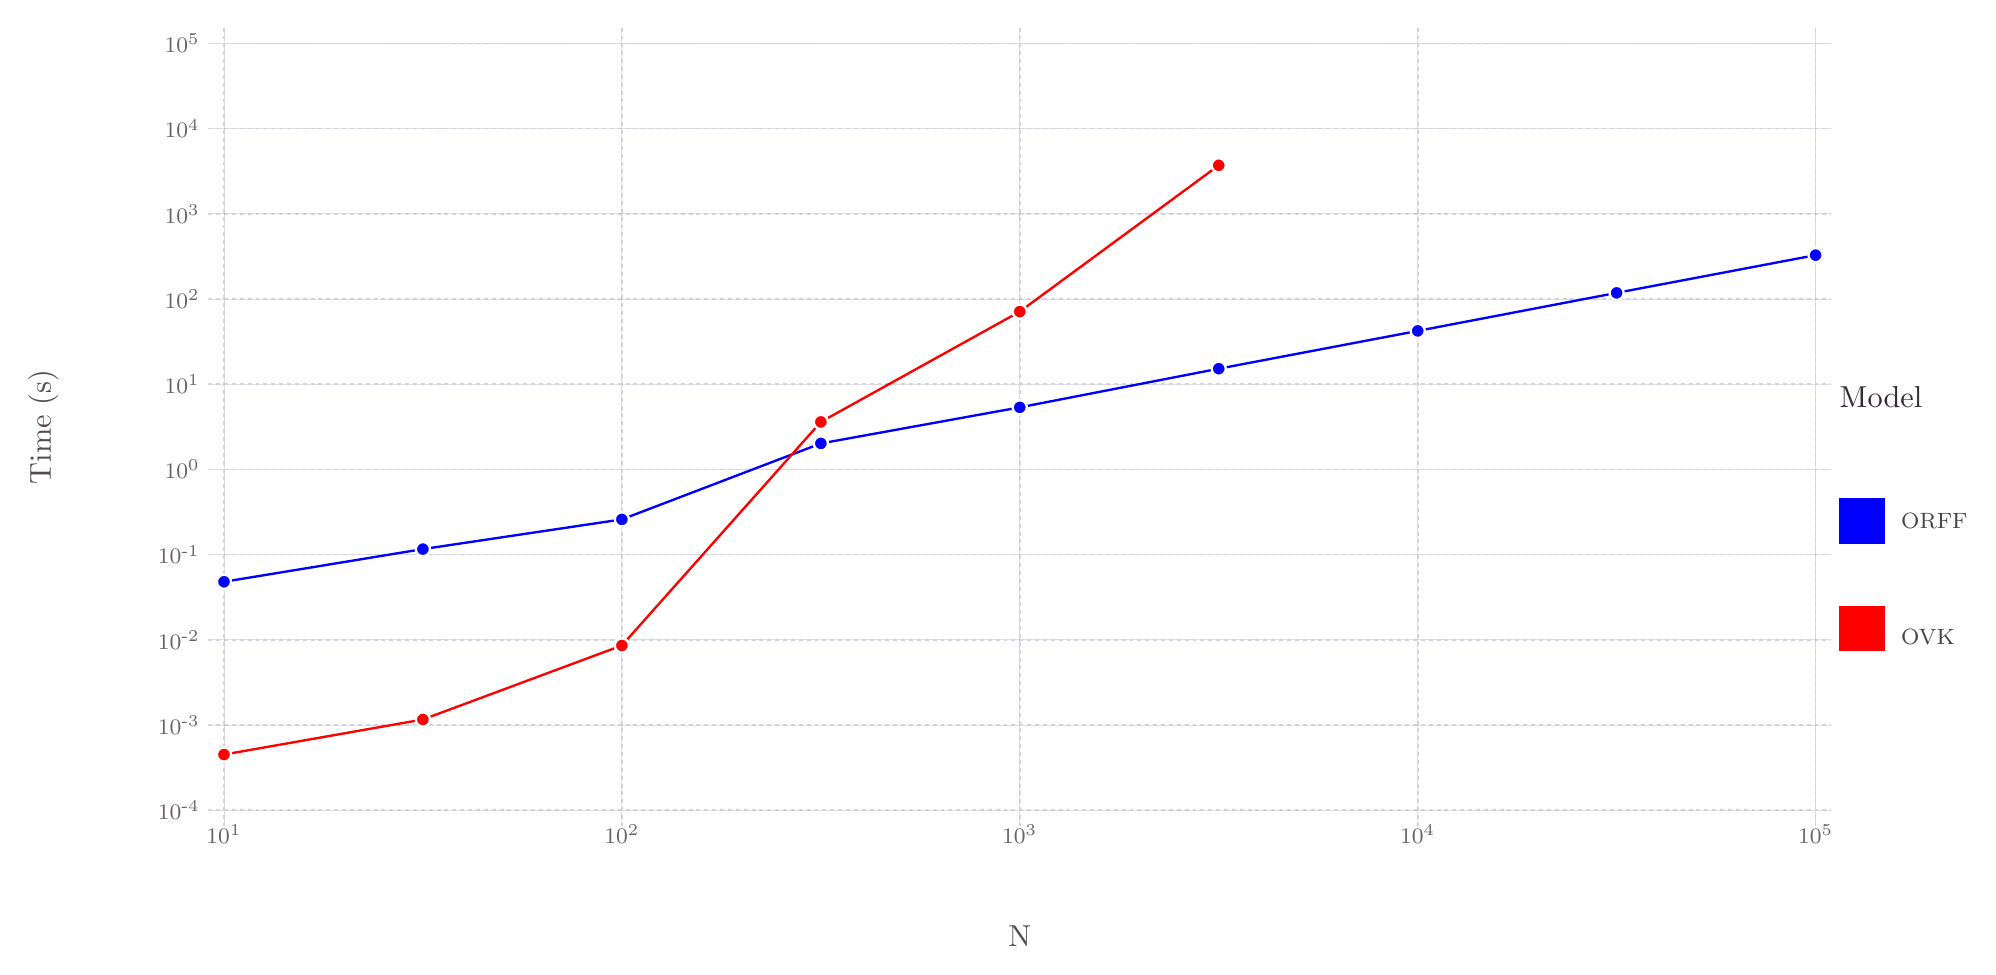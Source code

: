 \begin{tikzpicture}[x=1mm,y=-1mm]
\definecolor{mycolorFF0000}{rgb}{1,0,0}
\definecolor{mycolor6C606B}{rgb}{0.42,0.38,0.42}
\definecolor{mycolor0000FF}{rgb}{0,0,1}
\definecolor{mycolor4C404B}{rgb}{0.3,0.25,0.29}
\definecolor{mycolor362A35}{rgb}{0.21,0.16,0.21}
\definecolor{mycolor000000}{rgb}{0,0,0}
\definecolor{mycolor564A55}{rgb}{0.34,0.29,0.33}
\definecolor{mycolorD0D0E0}{rgb}{0.82,0.82,0.88}
\definecolor{mycolorFFFFFF}{rgb}{1,1,1}
\begin{scope}
\begin{scope}
% \fontspec{PT Sans}
\draw (123.81,120.39) node [text=mycolor564A55,draw=mycolor000000,draw opacity=0,rotate around={-0: (0,1.81)},inner sep=0.0]{\fontsize{3.88mm}{4.66mm}\selectfont $\text{N}$};
\end{scope}
\begin{scope}
% \fontspec{PT Sans Caption}
\draw (22.75,107.38) node [text=mycolor6C606B,rotate around={-0: (101.07,2)},inner sep=0.0]{\fontsize{2.82mm}{3.39mm}\selectfont $\text{10}^{\text{1}}\text{}$};
\draw (73.28,107.38) node [text=mycolor6C606B,rotate around={-0: (50.53,2)},inner sep=0.0]{\fontsize{2.82mm}{3.39mm}\selectfont $\text{10}^{\text{2}}\text{}$};
\draw (123.81,107.38) node [text=mycolor6C606B,rotate around={-0: (0,2)},inner sep=0.0]{\fontsize{2.82mm}{3.39mm}\selectfont $\text{10}^{\text{3}}\text{}$};
\draw (174.35,107.38) node [text=mycolor6C606B,rotate around={-0: (-50.53,2)},inner sep=0.0]{\fontsize{2.82mm}{3.39mm}\selectfont $\text{10}^{\text{4}}\text{}$};
\draw (224.88,107.38) node [text=mycolor6C606B,rotate around={-0: (-101.07,2)},inner sep=0.0]{\fontsize{2.82mm}{3.39mm}\selectfont $\text{10}^{\text{5}}\text{}$};
\end{scope}
\begin{scope}
\begin{scope}
% \fontspec{PT Sans}
\draw (235.69,67.69) node [text=mycolor4C404B,rotate around={-0: (7.25,0)},right,inner sep=0.0]{\fontsize{2.82mm}{3.39mm}\selectfont $\text{ORFF}$};
\draw (235.69,82.32) node [text=mycolor4C404B,rotate around={-0: (7.25,-3.63)},right,inner sep=0.0]{\fontsize{2.82mm}{3.39mm}\selectfont $\text{OVK}$};
\end{scope}
\begin{scope}
\path [fill=mycolor0000FF,draw=mycolor000000,draw opacity=0] (227.88,64.78) rectangle +(5.81,5.81);
\path [fill=mycolorFF0000,draw=mycolor000000,draw opacity=0] (227.88,78.41) rectangle +(5.81,5.81);
\end{scope}
\begin{scope}
% \fontspec{PT Sans}
\draw (227.88,51.87) node [text=mycolor362A35,draw=mycolor000000,draw opacity=0,rotate around={-0: (11.06,0.19)},right,inner sep=0.0]{\fontsize{3.88mm}{4.66mm}\selectfont $\text{Model}$};
\end{scope}
\end{scope}
\begin{scope}
\clip  (20.75,5) -- (226.88,5) -- (226.88,106.38) -- (20.75,106.38);
\begin{scope}
\clip  (20.75,5) -- (226.88,5) -- (226.88,106.38) -- (20.75,106.38);
\path [fill=mycolor000000,fill opacity=0,draw=mycolor000000,draw opacity=0] (20.75,5) rectangle +(206.14,101.38);
\end{scope}
\begin{scope}
[dash pattern=on 0.5mm off 0.5mm,line width=0.2mm]
\path [fill=mycolor000000,draw=mycolorD0D0E0]  (20.75,104.38) -- (226.88,104.38);
\path [fill=mycolor000000,draw=mycolorD0D0E0]  (20.75,93.56) -- (226.88,93.56);
\path [fill=mycolor000000,draw=mycolorD0D0E0]  (20.75,82.74) -- (226.88,82.74);
\path [fill=mycolor000000,draw=mycolorD0D0E0]  (20.75,71.92) -- (226.88,71.92);
\path [fill=mycolor000000,draw=mycolorD0D0E0]  (20.75,61.1) -- (226.88,61.1);
\path [fill=mycolor000000,draw=mycolorD0D0E0]  (20.75,50.28) -- (226.88,50.28);
\path [fill=mycolor000000,draw=mycolorD0D0E0]  (20.75,39.46) -- (226.88,39.46);
\path [fill=mycolor000000,draw=mycolorD0D0E0]  (20.75,28.64) -- (226.88,28.64);
\path [fill=mycolor000000,draw=mycolorD0D0E0]  (20.75,17.82) -- (226.88,17.82);
\path [fill=mycolor000000,draw=mycolorD0D0E0]  (20.75,7) -- (226.88,7);
\end{scope}
\begin{scope}
[dash pattern=on 0.5mm off 0.5mm,line width=0.2mm]
\path [fill=mycolor000000,draw=mycolorD0D0E0]  (22.75,5) -- (22.75,106.38);
\path [fill=mycolor000000,draw=mycolorD0D0E0]  (73.28,5) -- (73.28,106.38);
\path [fill=mycolor000000,draw=mycolorD0D0E0]  (123.81,5) -- (123.81,106.38);
\path [fill=mycolor000000,draw=mycolorD0D0E0]  (174.35,5) -- (174.35,106.38);
\path [fill=mycolor000000,draw=mycolorD0D0E0]  (224.88,5) -- (224.88,106.38);
\end{scope}
\begin{scope}
\begin{scope}
[line width=0.3mm]
\path [fill=mycolor000000,fill opacity=0,draw=mycolor0000FF]  (22.75,75.37) -- (48.01,71.22) -- (73.28,67.45) -- (98.55,57.8) -- (123.81,53.22) -- (149.08,48.31) -- (174.35,43.51) -- (199.61,38.68) -- (224.88,33.89);
\end{scope}
\begin{scope}
[line width=0.3mm]
\path [fill=mycolor000000,fill opacity=0,draw=mycolorFF0000]  (22.75,97.31) -- (48.01,92.86) -- (73.28,83.46) -- (98.55,55.07) -- (123.81,41.06) -- (149.08,22.48);
\end{scope}
\begin{scope}
\begin{scope}
[line width=0.3mm]
\path [fill=mycolorFF0000,draw=mycolorFFFFFF] (22.75,97.31) circle [radius=0.9];
\path [fill=mycolorFF0000,draw=mycolorFFFFFF] (48.01,92.86) circle [radius=0.9];
\path [fill=mycolorFF0000,draw=mycolorFFFFFF] (73.28,83.46) circle [radius=0.9];
\path [fill=mycolorFF0000,draw=mycolorFFFFFF] (98.55,55.07) circle [radius=0.9];
\path [fill=mycolorFF0000,draw=mycolorFFFFFF] (123.81,41.06) circle [radius=0.9];
\path [fill=mycolorFF0000,draw=mycolorFFFFFF] (149.08,22.48) circle [radius=0.9];
% \path [fill=mycolorFF0000,draw=mycolorFFFFFF] (174.35,NaN) circle [radius=0.9];
% \path [fill=mycolorFF0000,draw=mycolorFFFFFF] (199.61,NaN) circle [radius=0.9];
% \path [fill=mycolorFF0000,draw=mycolorFFFFFF] (224.88,NaN) circle [radius=0.9];
\end{scope}
\end{scope}
\begin{scope}
\begin{scope}
[line width=0.3mm]
\path [fill=mycolor0000FF,draw=mycolorFFFFFF] (22.75,75.37) circle [radius=0.9];
\path [fill=mycolor0000FF,draw=mycolorFFFFFF] (48.01,71.22) circle [radius=0.9];
\path [fill=mycolor0000FF,draw=mycolorFFFFFF] (73.28,67.45) circle [radius=0.9];
\path [fill=mycolor0000FF,draw=mycolorFFFFFF] (98.55,57.8) circle [radius=0.9];
\path [fill=mycolor0000FF,draw=mycolorFFFFFF] (123.81,53.22) circle [radius=0.9];
\path [fill=mycolor0000FF,draw=mycolorFFFFFF] (149.08,48.31) circle [radius=0.9];
\path [fill=mycolor0000FF,draw=mycolorFFFFFF] (174.35,43.51) circle [radius=0.9];
\path [fill=mycolor0000FF,draw=mycolorFFFFFF] (199.61,38.68) circle [radius=0.9];
\path [fill=mycolor0000FF,draw=mycolorFFFFFF] (224.88,33.89) circle [radius=0.9];
\end{scope}
\end{scope}
\end{scope}
\end{scope}
\begin{scope}
% \fontspec{PT Sans Caption}
\draw (19.74,104.38) node [text=mycolor6C606B,rotate around={-0: (-3.07,-48.69)},left,inner sep=0.0]{\fontsize{2.82mm}{3.39mm}\selectfont $\text{10}^{\text{-4}}\text{}$};
\draw (19.74,93.56) node [text=mycolor6C606B,rotate around={-0: (-3.07,-37.87)},left,inner sep=0.0]{\fontsize{2.82mm}{3.39mm}\selectfont $\text{10}^{\text{-3}}\text{}$};
\draw (19.74,82.74) node [text=mycolor6C606B,rotate around={-0: (-3.07,-27.05)},left,inner sep=0.0]{\fontsize{2.82mm}{3.39mm}\selectfont $\text{10}^{\text{-2}}\text{}$};
\draw (19.74,71.92) node [text=mycolor6C606B,rotate around={-0: (-3.07,-16.23)},left,inner sep=0.0]{\fontsize{2.82mm}{3.39mm}\selectfont $\text{10}^{\text{-1}}\text{}$};
\draw (19.74,61.1) node [text=mycolor6C606B,rotate around={-0: (-3.07,-5.41)},left,inner sep=0.0]{\fontsize{2.82mm}{3.39mm}\selectfont $\text{10}^{\text{0}}\text{}$};
\draw (19.74,50.28) node [text=mycolor6C606B,rotate around={-0: (-3.07,5.41)},left,inner sep=0.0]{\fontsize{2.82mm}{3.39mm}\selectfont $\text{10}^{\text{1}}\text{}$};
\draw (19.74,39.46) node [text=mycolor6C606B,rotate around={-0: (-3.07,16.23)},left,inner sep=0.0]{\fontsize{2.82mm}{3.39mm}\selectfont $\text{10}^{\text{2}}\text{}$};
\draw (19.74,28.64) node [text=mycolor6C606B,rotate around={-0: (-3.07,27.05)},left,inner sep=0.0]{\fontsize{2.82mm}{3.39mm}\selectfont $\text{10}^{\text{3}}\text{}$};
\draw (19.74,17.82) node [text=mycolor6C606B,rotate around={-0: (-3.07,37.87)},left,inner sep=0.0]{\fontsize{2.82mm}{3.39mm}\selectfont $\text{10}^{\text{4}}\text{}$};
\draw (19.74,7) node [text=mycolor6C606B,rotate around={-0: (-3.07,48.69)},left,inner sep=0.0]{\fontsize{2.82mm}{3.39mm}\selectfont $\text{10}^{\text{5}}\text{}$};
\end{scope}
\begin{scope}
% \fontspec{PT Sans}
\draw (1.81,53.69) node [text=mycolor564A55,draw=mycolor000000,draw opacity=0,rotate around={90: (0,2)},inner sep=0.0]{\fontsize{3.88mm}{4.66mm}\selectfont $\text{Time (s)}$};
\end{scope}
\end{scope}
\end{tikzpicture}


% \begin{tikzpicture}[x=1mm,y=-1mm]
% \definecolor{mycolorFF0000}{rgb}{1,0,0}
% \definecolor{mycolor6C606B}{rgb}{0.42,0.38,0.42}
% \definecolor{mycolor0000FF}{rgb}{0,0,1}
% \definecolor{mycolor4C404B}{rgb}{0.3,0.25,0.29}
% \definecolor{mycolor362A35}{rgb}{0.21,0.16,0.21}
% \definecolor{mycolor000000}{rgb}{0,0,0}
% \definecolor{mycolor564A55}{rgb}{0.34,0.29,0.33}
% \definecolor{mycolorD0D0E0}{rgb}{0.82,0.82,0.88}
% \definecolor{mycolorFFFFFF}{rgb}{1,1,1}
% \begin{scope}
% \begin{scope}
% % \fontspec{PT Sans}
% \draw (123.81,115.39) node [text=mycolor564A55,draw=mycolor000000,draw opacity=0,rotate around={-0: (0,1.81)},inner sep=0.0]{\fontsize{3.88mm}{4.66mm}\selectfont $\text{N}$};
% \end{scope}
% \begin{scope}
% % \fontspec{PT Sans Caption}
% \draw (22.75,107.38) node [text=mycolor6C606B,rotate around={-0: (101.07,2)},inner sep=0.0]{\fontsize{2.82mm}{3.39mm}\selectfont $\text{10}^{\text{1}}\text{}$};
% \draw (87.95,107.38) node [text=mycolor6C606B,rotate around={-0: (35.86,2)},inner sep=0.0]{\fontsize{2.82mm}{3.39mm}\selectfont $\text{10}^{\text{2}}\text{}$};
% \draw (153.15,107.38) node [text=mycolor6C606B,rotate around={-0: (-29.34,2)},inner sep=0.0]{\fontsize{2.82mm}{3.39mm}\selectfont $\text{10}^{\text{3}}\text{}$};
% \draw (218.36,107.38) node [text=mycolor6C606B,rotate around={-0: (-94.55,2)},inner sep=0.0]{\fontsize{2.82mm}{3.39mm}\selectfont $\text{10}^{\text{4}}\text{}$};
% \end{scope}
% \begin{scope}
% \begin{scope}
% % \fontspec{PT Sans}
% \draw (235.69,65.69) node [text=mycolor4C404B,rotate around={-0: (7.25,0)},right,inner sep=0.0]{\fontsize{2.82mm}{3.39mm}\selectfont $\text{ORFF (D=1000)}$};
% \draw (235.69,75.32) node [text=mycolor4C404B,rotate around={-0: (7.25,-3.63)},right,inner sep=0.0]{\fontsize{2.82mm}{3.39mm}\selectfont $\text{OVK}$};
% \end{scope}
% \begin{scope}
% \path [fill=mycolor0000FF,draw=mycolor000000,draw opacity=0] (227.88,62.78) rectangle +(5.81,5.81);
% \path [fill=mycolorFF0000,draw=mycolor000000,draw opacity=0] (227.88,74.41) rectangle +(5.81,5.81);
% \end{scope}
% \begin{scope}
% % \fontspec{PT Sans}
% \draw (227.88,51.87) node [text=mycolor362A35,draw=mycolor000000,draw opacity=0,rotate around={-0: (11.06,0.19)},right,inner sep=0.0]{\fontsize{3.88mm}{4.66mm}\selectfont $\text{Model}$};
% \end{scope}
% \end{scope}
% \begin{scope}
% \clip  (20.75,5) -- (226.88,5) -- (226.88,106.38) -- (20.75,106.38);
% \begin{scope}
% \clip  (20.75,5) -- (226.88,5) -- (226.88,106.38) -- (20.75,106.38);
% \path [fill=mycolor000000,fill opacity=0,draw=mycolor000000,draw opacity=0] (20.75,5) rectangle +(206.14,101.38);
% \end{scope}
% \begin{scope}
% [dash pattern=on 0.5mm off 0.5mm,line width=0.2mm]
% \path [fill=mycolor000000,draw=mycolorD0D0E0]  (20.75,104.38) -- (226.88,104.38);
% \path [fill=mycolor000000,draw=mycolorD0D0E0]  (20.75,93.56) -- (226.88,93.56);
% \path [fill=mycolor000000,draw=mycolorD0D0E0]  (20.75,82.74) -- (226.88,82.74);
% \path [fill=mycolor000000,draw=mycolorD0D0E0]  (20.75,71.92) -- (226.88,71.92);
% \path [fill=mycolor000000,draw=mycolorD0D0E0]  (20.75,61.1) -- (226.88,61.1);
% \path [fill=mycolor000000,draw=mycolorD0D0E0]  (20.75,50.28) -- (226.88,50.28);
% \path [fill=mycolor000000,draw=mycolorD0D0E0]  (20.75,39.46) -- (226.88,39.46);
% \path [fill=mycolor000000,draw=mycolorD0D0E0]  (20.75,28.64) -- (226.88,28.64);
% \path [fill=mycolor000000,draw=mycolorD0D0E0]  (20.75,17.82) -- (226.88,17.82);
% \path [fill=mycolor000000,draw=mycolorD0D0E0]  (20.75,7) -- (226.88,7);
% \end{scope}
% \begin{scope}
% [dash pattern=on 0.5mm off 0.5mm,line width=0.2mm]
% \path [fill=mycolor000000,draw=mycolorD0D0E0]  (22.75,5) -- (22.75,106.38);
% \path [fill=mycolor000000,draw=mycolorD0D0E0]  (87.95,5) -- (87.95,106.38);
% \path [fill=mycolor000000,draw=mycolorD0D0E0]  (153.15,5) -- (153.15,106.38);
% \path [fill=mycolor000000,draw=mycolorD0D0E0]  (218.36,5) -- (218.36,106.38);
% \end{scope}
% \begin{scope}
% \begin{scope}
% [line width=0.3mm]
% \path [fill=mycolor000000,fill opacity=0,draw=mycolor0000FF]  (22.75,75.37) -- (48.09,71.22) -- (73.43,67.45) -- (98.78,57.8) -- (124.12,53.22) -- (149.47,48.31) -- (174.81,43.51) -- (200.16,38.68) -- (225.5,33.89);
% \end{scope}
% \begin{scope}
% [line width=0.3mm]
% \path [fill=mycolor000000,fill opacity=0,draw=mycolorFF0000]  (22.75,97.31) -- (48.09,92.86) -- (73.43,83.46) -- (98.78,55.07) -- (124.12,41.06);
% \end{scope}
% \begin{scope}
% \begin{scope}
% [line width=0.3mm]
% \path [fill=mycolorFF0000,draw=mycolorFFFFFF] (22.75,97.31) circle [radius=0.9];
% \path [fill=mycolorFF0000,draw=mycolorFFFFFF] (48.09,92.86) circle [radius=0.9];
% \path [fill=mycolorFF0000,draw=mycolorFFFFFF] (73.43,83.46) circle [radius=0.9];
% \path [fill=mycolorFF0000,draw=mycolorFFFFFF] (98.78,55.07) circle [radius=0.9];
% \path [fill=mycolorFF0000,draw=mycolorFFFFFF] (124.12,41.06) circle [radius=0.9];
% \path [fill=mycolorFF0000,draw=mycolorFFFFFF] (149.47,NaN) circle [radius=0.9];
% \path [fill=mycolorFF0000,draw=mycolorFFFFFF] (174.81,NaN) circle [radius=0.9];
% \path [fill=mycolorFF0000,draw=mycolorFFFFFF] (200.16,NaN) circle [radius=0.9];
% \path [fill=mycolorFF0000,draw=mycolorFFFFFF] (225.5,NaN) circle [radius=0.9];
% \end{scope}
% \end{scope}
% \begin{scope}
% \begin{scope}
% [line width=0.3mm]
% \path [fill=mycolor0000FF,draw=mycolorFFFFFF] (22.75,75.37) circle [radius=0.9];
% \path [fill=mycolor0000FF,draw=mycolorFFFFFF] (48.09,71.22) circle [radius=0.9];
% \path [fill=mycolor0000FF,draw=mycolorFFFFFF] (73.43,67.45) circle [radius=0.9];
% \path [fill=mycolor0000FF,draw=mycolorFFFFFF] (98.78,57.8) circle [radius=0.9];
% \path [fill=mycolor0000FF,draw=mycolorFFFFFF] (124.12,53.22) circle [radius=0.9];
% \path [fill=mycolor0000FF,draw=mycolorFFFFFF] (149.47,48.31) circle [radius=0.9];
% \path [fill=mycolor0000FF,draw=mycolorFFFFFF] (174.81,43.51) circle [radius=0.9];
% \path [fill=mycolor0000FF,draw=mycolorFFFFFF] (200.16,38.68) circle [radius=0.9];
% \path [fill=mycolor0000FF,draw=mycolorFFFFFF] (225.5,33.89) circle [radius=0.9];
% \end{scope}
% \end{scope}
% \end{scope}
% \end{scope}
% \begin{scope}
% % \fontspec{PT Sans Caption}
% \draw (19.74,104.38) node [text=mycolor6C606B,rotate around={-0: (-3.07,-48.69)},left,inner sep=0.0]{\fontsize{2.82mm}{3.39mm}\selectfont $\text{10}^{\text{-4}}\text{}$};
% \draw (19.74,93.56) node [text=mycolor6C606B,rotate around={-0: (-3.07,-37.87)},left,inner sep=0.0]{\fontsize{2.82mm}{3.39mm}\selectfont $\text{10}^{\text{-3}}\text{}$};
% \draw (19.74,82.74) node [text=mycolor6C606B,rotate around={-0: (-3.07,-27.05)},left,inner sep=0.0]{\fontsize{2.82mm}{3.39mm}\selectfont $\text{10}^{\text{-2}}\text{}$};
% \draw (19.74,71.92) node [text=mycolor6C606B,rotate around={-0: (-3.07,-16.23)},left,inner sep=0.0]{\fontsize{2.82mm}{3.39mm}\selectfont $\text{10}^{\text{-1}}\text{}$};
% \draw (19.74,61.1) node [text=mycolor6C606B,rotate around={-0: (-3.07,-5.41)},left,inner sep=0.0]{\fontsize{2.82mm}{3.39mm}\selectfont $\text{10}^{\text{0}}\text{}$};
% \draw (19.74,50.28) node [text=mycolor6C606B,rotate around={-0: (-3.07,5.41)},left,inner sep=0.0]{\fontsize{2.82mm}{3.39mm}\selectfont $\text{10}^{\text{1}}\text{}$};
% \draw (19.74,39.46) node [text=mycolor6C606B,rotate around={-0: (-3.07,16.23)},left,inner sep=0.0]{\fontsize{2.82mm}{3.39mm}\selectfont $\text{10}^{\text{2}}\text{}$};
% \draw (19.74,28.64) node [text=mycolor6C606B,rotate around={-0: (-3.07,27.05)},left,inner sep=0.0]{\fontsize{2.82mm}{3.39mm}\selectfont $\text{10}^{\text{3}}\text{}$};
% \draw (19.74,17.82) node [text=mycolor6C606B,rotate around={-0: (-3.07,37.87)},left,inner sep=0.0]{\fontsize{2.82mm}{3.39mm}\selectfont $\text{10}^{\text{4}}\text{}$};
% \draw (19.74,7) node [text=mycolor6C606B,rotate around={-0: (-3.07,48.69)},left,inner sep=0.0]{\fontsize{2.82mm}{3.39mm}\selectfont $\text{10}^{\text{5}}\text{}$};
% \end{scope}
% \begin{scope}
% % \fontspec{PT Sans}
% \draw (1.81,53.69) node [text=mycolor564A55,draw=mycolor000000,draw opacity=0,rotate around={90: (0,2)},inner sep=0.0]{\fontsize{3.88mm}{4.66mm}\selectfont $\text{Time (s)}$};
% \end{scope}
% \end{scope}
% \end{tikzpicture}
